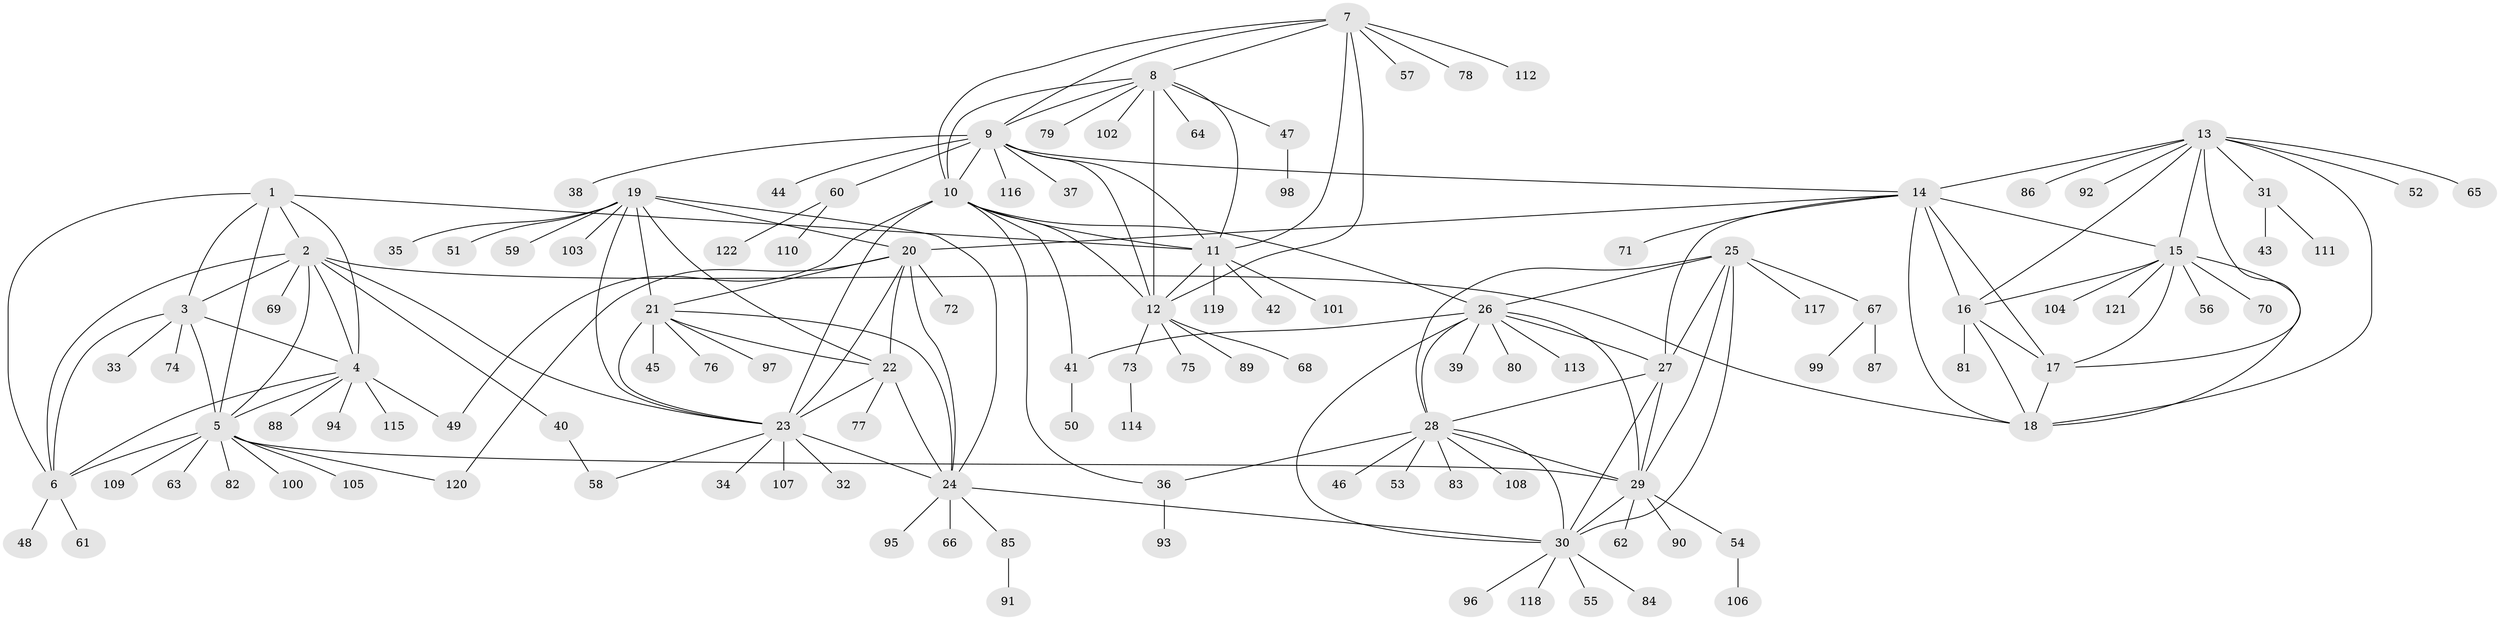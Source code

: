 // Generated by graph-tools (version 1.1) at 2025/37/03/09/25 02:37:25]
// undirected, 122 vertices, 182 edges
graph export_dot {
graph [start="1"]
  node [color=gray90,style=filled];
  1;
  2;
  3;
  4;
  5;
  6;
  7;
  8;
  9;
  10;
  11;
  12;
  13;
  14;
  15;
  16;
  17;
  18;
  19;
  20;
  21;
  22;
  23;
  24;
  25;
  26;
  27;
  28;
  29;
  30;
  31;
  32;
  33;
  34;
  35;
  36;
  37;
  38;
  39;
  40;
  41;
  42;
  43;
  44;
  45;
  46;
  47;
  48;
  49;
  50;
  51;
  52;
  53;
  54;
  55;
  56;
  57;
  58;
  59;
  60;
  61;
  62;
  63;
  64;
  65;
  66;
  67;
  68;
  69;
  70;
  71;
  72;
  73;
  74;
  75;
  76;
  77;
  78;
  79;
  80;
  81;
  82;
  83;
  84;
  85;
  86;
  87;
  88;
  89;
  90;
  91;
  92;
  93;
  94;
  95;
  96;
  97;
  98;
  99;
  100;
  101;
  102;
  103;
  104;
  105;
  106;
  107;
  108;
  109;
  110;
  111;
  112;
  113;
  114;
  115;
  116;
  117;
  118;
  119;
  120;
  121;
  122;
  1 -- 2;
  1 -- 3;
  1 -- 4;
  1 -- 5;
  1 -- 6;
  1 -- 11;
  2 -- 3;
  2 -- 4;
  2 -- 5;
  2 -- 6;
  2 -- 18;
  2 -- 23;
  2 -- 40;
  2 -- 69;
  3 -- 4;
  3 -- 5;
  3 -- 6;
  3 -- 33;
  3 -- 74;
  4 -- 5;
  4 -- 6;
  4 -- 49;
  4 -- 88;
  4 -- 94;
  4 -- 115;
  5 -- 6;
  5 -- 29;
  5 -- 63;
  5 -- 82;
  5 -- 100;
  5 -- 105;
  5 -- 109;
  5 -- 120;
  6 -- 48;
  6 -- 61;
  7 -- 8;
  7 -- 9;
  7 -- 10;
  7 -- 11;
  7 -- 12;
  7 -- 57;
  7 -- 78;
  7 -- 112;
  8 -- 9;
  8 -- 10;
  8 -- 11;
  8 -- 12;
  8 -- 47;
  8 -- 64;
  8 -- 79;
  8 -- 102;
  9 -- 10;
  9 -- 11;
  9 -- 12;
  9 -- 14;
  9 -- 37;
  9 -- 38;
  9 -- 44;
  9 -- 60;
  9 -- 116;
  10 -- 11;
  10 -- 12;
  10 -- 23;
  10 -- 26;
  10 -- 36;
  10 -- 41;
  10 -- 49;
  11 -- 12;
  11 -- 42;
  11 -- 101;
  11 -- 119;
  12 -- 68;
  12 -- 73;
  12 -- 75;
  12 -- 89;
  13 -- 14;
  13 -- 15;
  13 -- 16;
  13 -- 17;
  13 -- 18;
  13 -- 31;
  13 -- 52;
  13 -- 65;
  13 -- 86;
  13 -- 92;
  14 -- 15;
  14 -- 16;
  14 -- 17;
  14 -- 18;
  14 -- 20;
  14 -- 27;
  14 -- 71;
  15 -- 16;
  15 -- 17;
  15 -- 18;
  15 -- 56;
  15 -- 70;
  15 -- 104;
  15 -- 121;
  16 -- 17;
  16 -- 18;
  16 -- 81;
  17 -- 18;
  19 -- 20;
  19 -- 21;
  19 -- 22;
  19 -- 23;
  19 -- 24;
  19 -- 35;
  19 -- 51;
  19 -- 59;
  19 -- 103;
  20 -- 21;
  20 -- 22;
  20 -- 23;
  20 -- 24;
  20 -- 72;
  20 -- 120;
  21 -- 22;
  21 -- 23;
  21 -- 24;
  21 -- 45;
  21 -- 76;
  21 -- 97;
  22 -- 23;
  22 -- 24;
  22 -- 77;
  23 -- 24;
  23 -- 32;
  23 -- 34;
  23 -- 58;
  23 -- 107;
  24 -- 30;
  24 -- 66;
  24 -- 85;
  24 -- 95;
  25 -- 26;
  25 -- 27;
  25 -- 28;
  25 -- 29;
  25 -- 30;
  25 -- 67;
  25 -- 117;
  26 -- 27;
  26 -- 28;
  26 -- 29;
  26 -- 30;
  26 -- 39;
  26 -- 41;
  26 -- 80;
  26 -- 113;
  27 -- 28;
  27 -- 29;
  27 -- 30;
  28 -- 29;
  28 -- 30;
  28 -- 36;
  28 -- 46;
  28 -- 53;
  28 -- 83;
  28 -- 108;
  29 -- 30;
  29 -- 54;
  29 -- 62;
  29 -- 90;
  30 -- 55;
  30 -- 84;
  30 -- 96;
  30 -- 118;
  31 -- 43;
  31 -- 111;
  36 -- 93;
  40 -- 58;
  41 -- 50;
  47 -- 98;
  54 -- 106;
  60 -- 110;
  60 -- 122;
  67 -- 87;
  67 -- 99;
  73 -- 114;
  85 -- 91;
}
